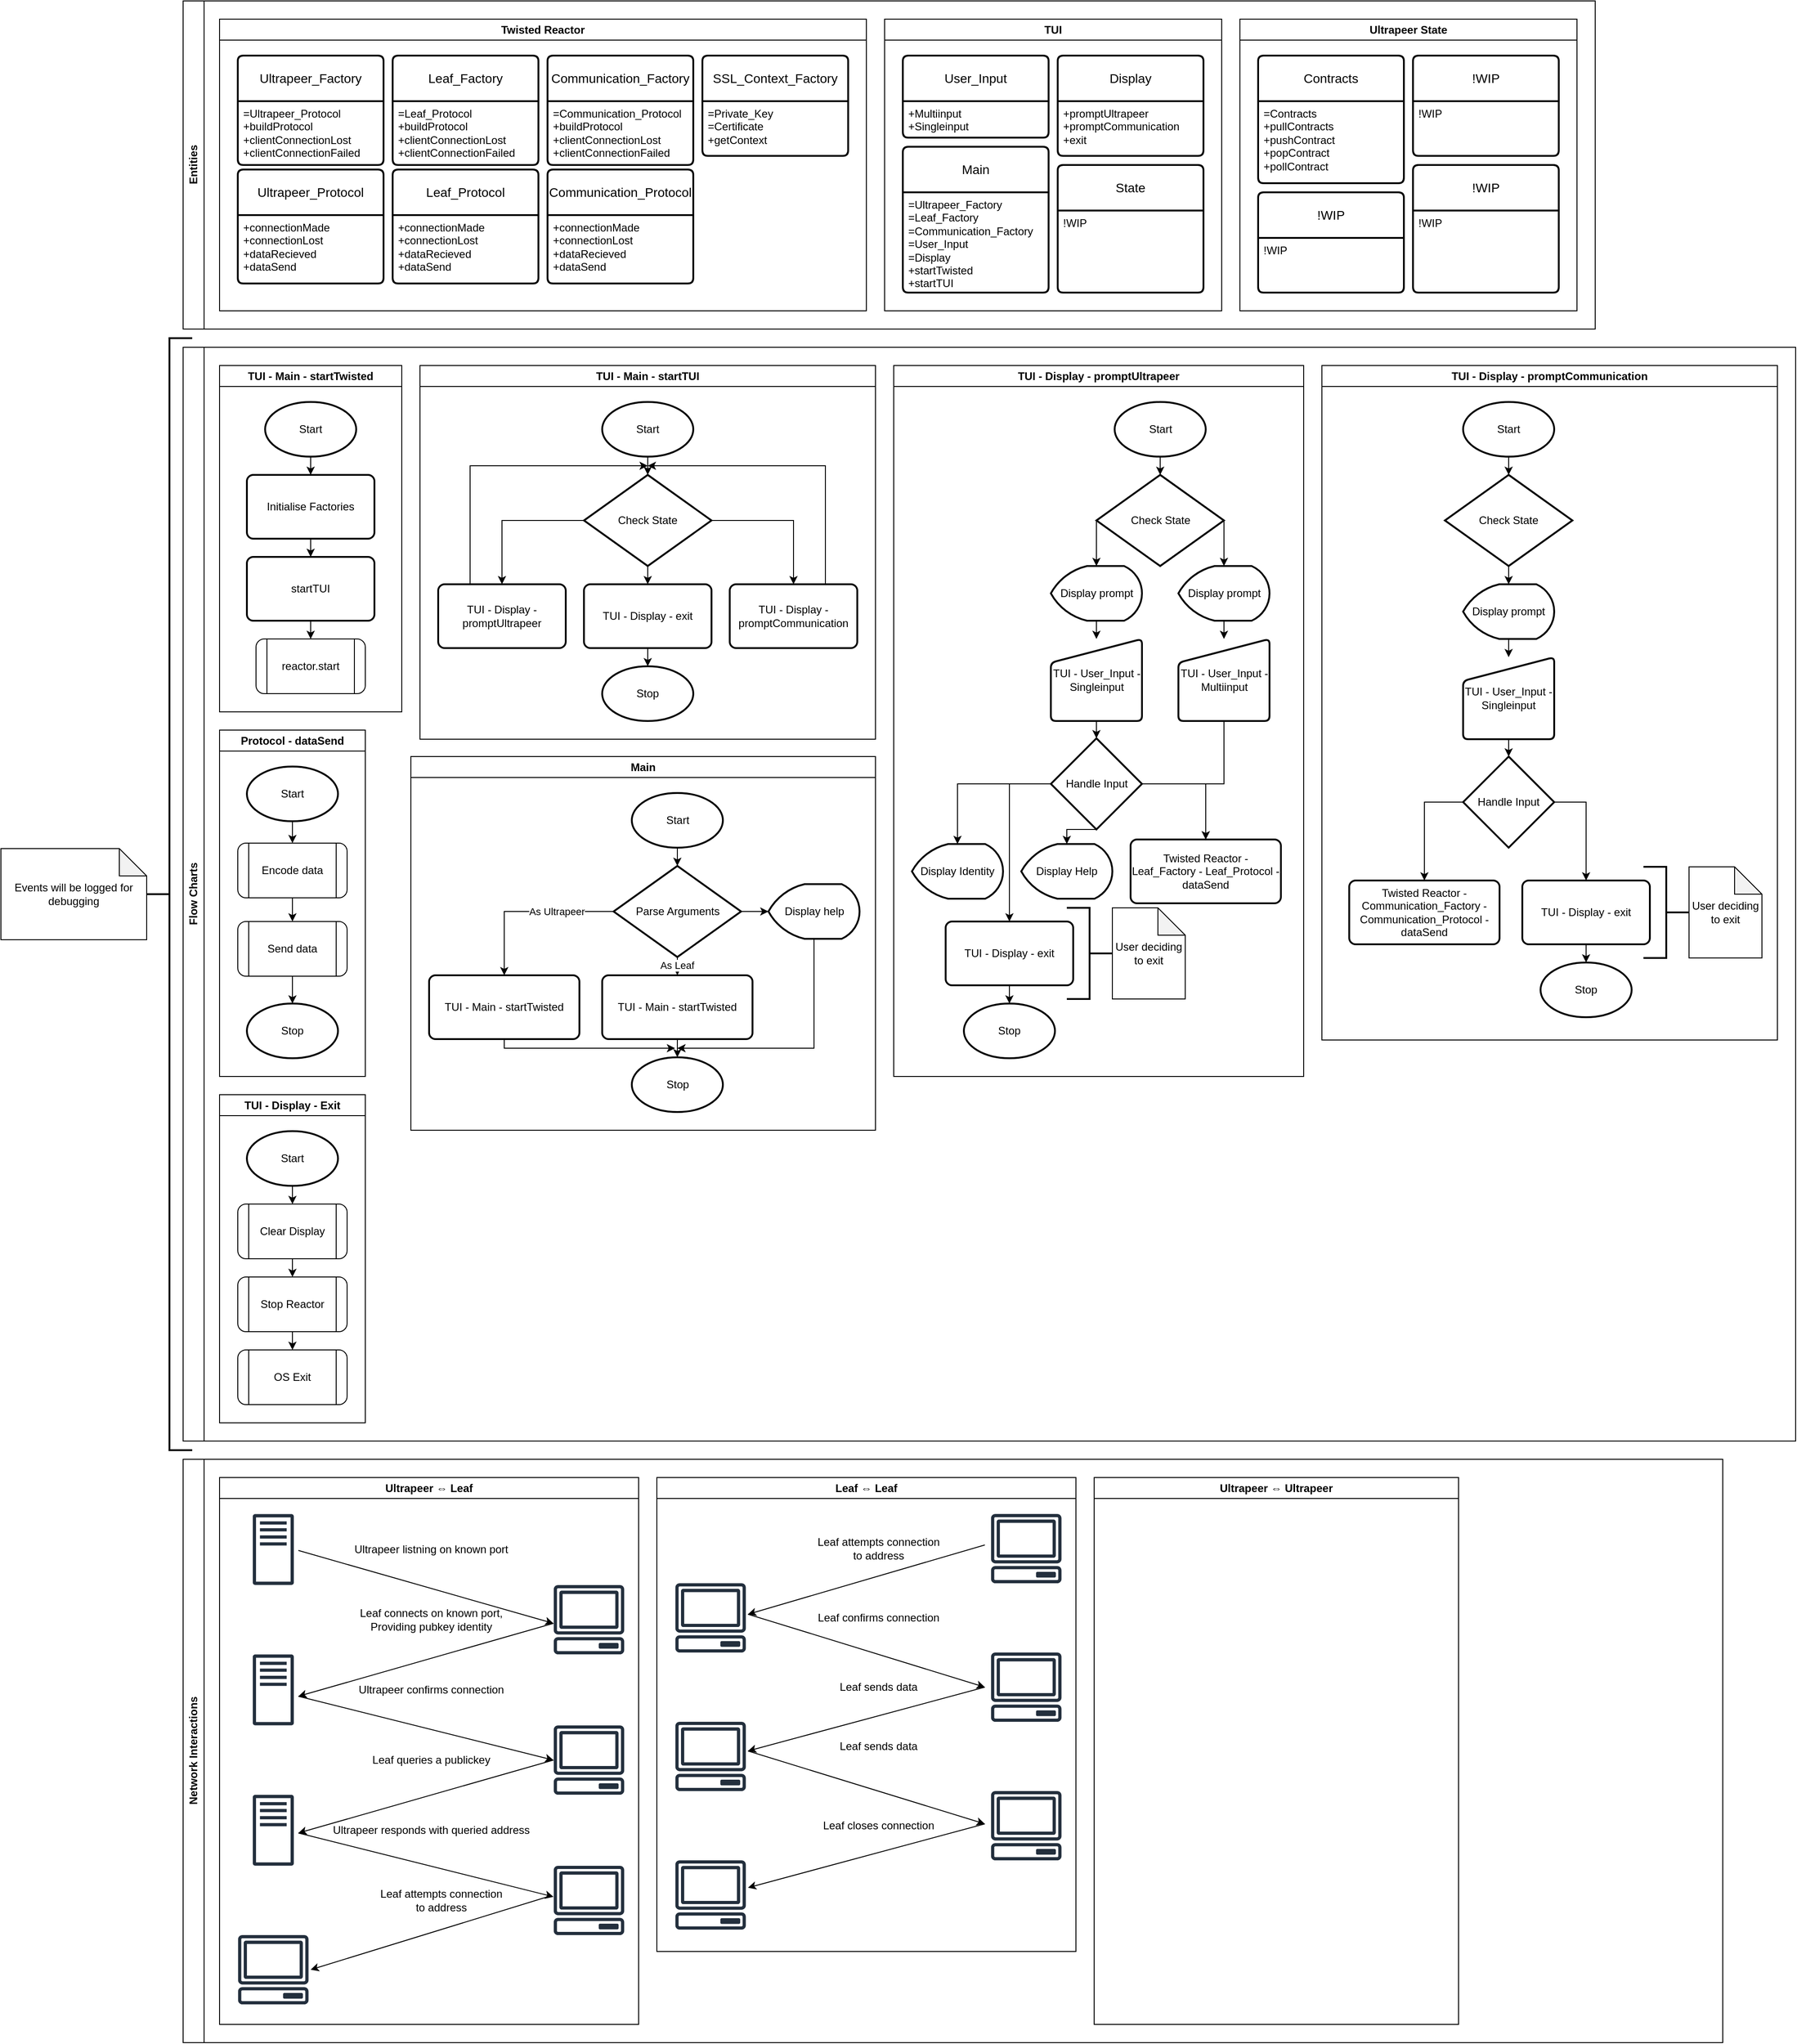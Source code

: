 <mxfile version="26.2.15">
  <diagram name="Page-1" id="vakWl6yCzBxkzi1hviDL">
    <mxGraphModel dx="3047" dy="1132" grid="1" gridSize="10" guides="1" tooltips="1" connect="1" arrows="1" fold="1" page="1" pageScale="1" pageWidth="827" pageHeight="1169" math="0" shadow="0">
      <root>
        <mxCell id="0" />
        <mxCell id="1" parent="0" />
        <mxCell id="PKZGLUBQGHa-Z3QAXMMP-28" value="Flow Charts" style="swimlane;horizontal=0;whiteSpace=wrap;html=1;" parent="1" vertex="1">
          <mxGeometry x="-180" y="720" width="1770" height="1200" as="geometry" />
        </mxCell>
        <mxCell id="PKZGLUBQGHa-Z3QAXMMP-34" value="Main" style="swimlane;whiteSpace=wrap;html=1;" parent="PKZGLUBQGHa-Z3QAXMMP-28" vertex="1">
          <mxGeometry x="250" y="449" width="510" height="410" as="geometry" />
        </mxCell>
        <mxCell id="PKZGLUBQGHa-Z3QAXMMP-31" value="Start" style="strokeWidth=2;html=1;shape=mxgraph.flowchart.start_1;whiteSpace=wrap;" parent="PKZGLUBQGHa-Z3QAXMMP-34" vertex="1">
          <mxGeometry x="242.5" y="40" width="100" height="60" as="geometry" />
        </mxCell>
        <mxCell id="PKZGLUBQGHa-Z3QAXMMP-32" value="TUI - Main - startTwisted" style="rounded=1;whiteSpace=wrap;html=1;absoluteArcSize=1;arcSize=14;strokeWidth=2;" parent="PKZGLUBQGHa-Z3QAXMMP-34" vertex="1">
          <mxGeometry x="210" y="240" width="165" height="70" as="geometry" />
        </mxCell>
        <mxCell id="PKZGLUBQGHa-Z3QAXMMP-35" value="Stop" style="strokeWidth=2;html=1;shape=mxgraph.flowchart.start_1;whiteSpace=wrap;" parent="PKZGLUBQGHa-Z3QAXMMP-34" vertex="1">
          <mxGeometry x="242.5" y="330" width="100" height="60" as="geometry" />
        </mxCell>
        <mxCell id="PKZGLUBQGHa-Z3QAXMMP-36" style="edgeStyle=orthogonalEdgeStyle;rounded=0;orthogonalLoop=1;jettySize=auto;html=1;exitX=0.5;exitY=1;exitDx=0;exitDy=0;entryX=0.5;entryY=0;entryDx=0;entryDy=0;entryPerimeter=0;" parent="PKZGLUBQGHa-Z3QAXMMP-34" source="PKZGLUBQGHa-Z3QAXMMP-32" target="PKZGLUBQGHa-Z3QAXMMP-35" edge="1">
          <mxGeometry relative="1" as="geometry" />
        </mxCell>
        <mxCell id="PKZGLUBQGHa-Z3QAXMMP-45" style="edgeStyle=orthogonalEdgeStyle;rounded=0;orthogonalLoop=1;jettySize=auto;html=1;exitX=0.5;exitY=1;exitDx=0;exitDy=0;exitPerimeter=0;entryX=0.5;entryY=0;entryDx=0;entryDy=0;" parent="PKZGLUBQGHa-Z3QAXMMP-34" source="PKZGLUBQGHa-Z3QAXMMP-43" target="PKZGLUBQGHa-Z3QAXMMP-32" edge="1">
          <mxGeometry relative="1" as="geometry" />
        </mxCell>
        <mxCell id="mzQc28tbg6tPJeX1CYGK-5" value="As Leaf" style="edgeLabel;html=1;align=center;verticalAlign=middle;resizable=0;points=[];" parent="PKZGLUBQGHa-Z3QAXMMP-45" vertex="1" connectable="0">
          <mxGeometry x="-0.136" y="-1" relative="1" as="geometry">
            <mxPoint as="offset" />
          </mxGeometry>
        </mxCell>
        <mxCell id="mzQc28tbg6tPJeX1CYGK-3" style="edgeStyle=orthogonalEdgeStyle;rounded=0;orthogonalLoop=1;jettySize=auto;html=1;exitX=0;exitY=0.5;exitDx=0;exitDy=0;exitPerimeter=0;entryX=0.5;entryY=0;entryDx=0;entryDy=0;" parent="PKZGLUBQGHa-Z3QAXMMP-34" source="PKZGLUBQGHa-Z3QAXMMP-43" target="mzQc28tbg6tPJeX1CYGK-1" edge="1">
          <mxGeometry relative="1" as="geometry" />
        </mxCell>
        <mxCell id="mzQc28tbg6tPJeX1CYGK-4" value="As Ultrapeer" style="edgeLabel;html=1;align=center;verticalAlign=middle;resizable=0;points=[];" parent="mzQc28tbg6tPJeX1CYGK-3" vertex="1" connectable="0">
          <mxGeometry x="-0.236" y="-1" relative="1" as="geometry">
            <mxPoint x="10" y="1" as="offset" />
          </mxGeometry>
        </mxCell>
        <mxCell id="PKZGLUBQGHa-Z3QAXMMP-43" value="Parse Arguments" style="strokeWidth=2;html=1;shape=mxgraph.flowchart.decision;whiteSpace=wrap;" parent="PKZGLUBQGHa-Z3QAXMMP-34" vertex="1">
          <mxGeometry x="222.5" y="120" width="140" height="100" as="geometry" />
        </mxCell>
        <mxCell id="PKZGLUBQGHa-Z3QAXMMP-44" style="edgeStyle=orthogonalEdgeStyle;rounded=0;orthogonalLoop=1;jettySize=auto;html=1;exitX=0.5;exitY=1;exitDx=0;exitDy=0;exitPerimeter=0;entryX=0.5;entryY=0;entryDx=0;entryDy=0;entryPerimeter=0;" parent="PKZGLUBQGHa-Z3QAXMMP-34" source="PKZGLUBQGHa-Z3QAXMMP-31" target="PKZGLUBQGHa-Z3QAXMMP-43" edge="1">
          <mxGeometry relative="1" as="geometry" />
        </mxCell>
        <mxCell id="PKZGLUBQGHa-Z3QAXMMP-74" style="edgeStyle=orthogonalEdgeStyle;rounded=0;orthogonalLoop=1;jettySize=auto;html=1;exitX=0.5;exitY=1;exitDx=0;exitDy=0;exitPerimeter=0;" parent="PKZGLUBQGHa-Z3QAXMMP-34" source="PKZGLUBQGHa-Z3QAXMMP-72" edge="1">
          <mxGeometry relative="1" as="geometry">
            <mxPoint x="292.5" y="320" as="targetPoint" />
            <Array as="points">
              <mxPoint x="442.5" y="320" />
            </Array>
          </mxGeometry>
        </mxCell>
        <mxCell id="PKZGLUBQGHa-Z3QAXMMP-72" value="Display help" style="strokeWidth=2;html=1;shape=mxgraph.flowchart.display;whiteSpace=wrap;" parent="PKZGLUBQGHa-Z3QAXMMP-34" vertex="1">
          <mxGeometry x="392.5" y="140" width="100" height="60" as="geometry" />
        </mxCell>
        <mxCell id="PKZGLUBQGHa-Z3QAXMMP-73" style="edgeStyle=orthogonalEdgeStyle;rounded=0;orthogonalLoop=1;jettySize=auto;html=1;exitX=1;exitY=0.5;exitDx=0;exitDy=0;exitPerimeter=0;entryX=0;entryY=0.5;entryDx=0;entryDy=0;entryPerimeter=0;" parent="PKZGLUBQGHa-Z3QAXMMP-34" source="PKZGLUBQGHa-Z3QAXMMP-43" target="PKZGLUBQGHa-Z3QAXMMP-72" edge="1">
          <mxGeometry relative="1" as="geometry" />
        </mxCell>
        <mxCell id="mzQc28tbg6tPJeX1CYGK-2" style="edgeStyle=orthogonalEdgeStyle;rounded=0;orthogonalLoop=1;jettySize=auto;html=1;exitX=0.5;exitY=1;exitDx=0;exitDy=0;" parent="PKZGLUBQGHa-Z3QAXMMP-34" source="mzQc28tbg6tPJeX1CYGK-1" edge="1">
          <mxGeometry relative="1" as="geometry">
            <mxPoint x="290.0" y="320" as="targetPoint" />
            <Array as="points">
              <mxPoint x="103" y="320" />
            </Array>
          </mxGeometry>
        </mxCell>
        <mxCell id="mzQc28tbg6tPJeX1CYGK-1" value="TUI - Main - startTwisted" style="rounded=1;whiteSpace=wrap;html=1;absoluteArcSize=1;arcSize=14;strokeWidth=2;" parent="PKZGLUBQGHa-Z3QAXMMP-34" vertex="1">
          <mxGeometry x="20" y="240" width="165" height="70" as="geometry" />
        </mxCell>
        <mxCell id="PKZGLUBQGHa-Z3QAXMMP-37" value="TUI - Main - startTwisted" style="swimlane;whiteSpace=wrap;html=1;" parent="PKZGLUBQGHa-Z3QAXMMP-28" vertex="1">
          <mxGeometry x="40" y="20" width="200" height="380" as="geometry" />
        </mxCell>
        <mxCell id="PKZGLUBQGHa-Z3QAXMMP-40" style="edgeStyle=orthogonalEdgeStyle;rounded=0;orthogonalLoop=1;jettySize=auto;html=1;exitX=0.5;exitY=1;exitDx=0;exitDy=0;exitPerimeter=0;entryX=0.5;entryY=0;entryDx=0;entryDy=0;" parent="PKZGLUBQGHa-Z3QAXMMP-37" source="PKZGLUBQGHa-Z3QAXMMP-38" target="PKZGLUBQGHa-Z3QAXMMP-39" edge="1">
          <mxGeometry relative="1" as="geometry" />
        </mxCell>
        <mxCell id="PKZGLUBQGHa-Z3QAXMMP-38" value="Start" style="strokeWidth=2;html=1;shape=mxgraph.flowchart.start_1;whiteSpace=wrap;" parent="PKZGLUBQGHa-Z3QAXMMP-37" vertex="1">
          <mxGeometry x="50" y="40" width="100" height="60" as="geometry" />
        </mxCell>
        <mxCell id="PKZGLUBQGHa-Z3QAXMMP-49" style="edgeStyle=orthogonalEdgeStyle;rounded=0;orthogonalLoop=1;jettySize=auto;html=1;exitX=0.5;exitY=1;exitDx=0;exitDy=0;entryX=0.5;entryY=0;entryDx=0;entryDy=0;" parent="PKZGLUBQGHa-Z3QAXMMP-37" source="PKZGLUBQGHa-Z3QAXMMP-39" target="PKZGLUBQGHa-Z3QAXMMP-48" edge="1">
          <mxGeometry relative="1" as="geometry" />
        </mxCell>
        <mxCell id="PKZGLUBQGHa-Z3QAXMMP-39" value="Initialise Factories" style="rounded=1;whiteSpace=wrap;html=1;absoluteArcSize=1;arcSize=14;strokeWidth=2;" parent="PKZGLUBQGHa-Z3QAXMMP-37" vertex="1">
          <mxGeometry x="30" y="120" width="140" height="70" as="geometry" />
        </mxCell>
        <mxCell id="PKZGLUBQGHa-Z3QAXMMP-53" style="edgeStyle=orthogonalEdgeStyle;rounded=0;orthogonalLoop=1;jettySize=auto;html=1;exitX=0.5;exitY=1;exitDx=0;exitDy=0;entryX=0.5;entryY=0;entryDx=0;entryDy=0;" parent="PKZGLUBQGHa-Z3QAXMMP-37" source="PKZGLUBQGHa-Z3QAXMMP-48" target="PKZGLUBQGHa-Z3QAXMMP-52" edge="1">
          <mxGeometry relative="1" as="geometry" />
        </mxCell>
        <mxCell id="PKZGLUBQGHa-Z3QAXMMP-48" value="startTUI" style="rounded=1;whiteSpace=wrap;html=1;absoluteArcSize=1;arcSize=14;strokeWidth=2;" parent="PKZGLUBQGHa-Z3QAXMMP-37" vertex="1">
          <mxGeometry x="30" y="210" width="140" height="70" as="geometry" />
        </mxCell>
        <mxCell id="PKZGLUBQGHa-Z3QAXMMP-52" value="reactor.start" style="shape=process;whiteSpace=wrap;html=1;backgroundOutline=1;rounded=1;" parent="PKZGLUBQGHa-Z3QAXMMP-37" vertex="1">
          <mxGeometry x="40" y="300" width="120" height="60" as="geometry" />
        </mxCell>
        <mxCell id="PKZGLUBQGHa-Z3QAXMMP-54" value="TUI - Main - startTUI" style="swimlane;whiteSpace=wrap;html=1;" parent="PKZGLUBQGHa-Z3QAXMMP-28" vertex="1">
          <mxGeometry x="260" y="20" width="500" height="410" as="geometry" />
        </mxCell>
        <mxCell id="PKZGLUBQGHa-Z3QAXMMP-55" value="Start" style="strokeWidth=2;html=1;shape=mxgraph.flowchart.start_1;whiteSpace=wrap;" parent="PKZGLUBQGHa-Z3QAXMMP-54" vertex="1">
          <mxGeometry x="200" y="40" width="100" height="60" as="geometry" />
        </mxCell>
        <mxCell id="PKZGLUBQGHa-Z3QAXMMP-65" style="edgeStyle=orthogonalEdgeStyle;rounded=0;orthogonalLoop=1;jettySize=auto;html=1;exitX=0;exitY=0.5;exitDx=0;exitDy=0;exitPerimeter=0;entryX=0.5;entryY=0;entryDx=0;entryDy=0;" parent="PKZGLUBQGHa-Z3QAXMMP-54" source="PKZGLUBQGHa-Z3QAXMMP-60" target="PKZGLUBQGHa-Z3QAXMMP-61" edge="1">
          <mxGeometry relative="1" as="geometry" />
        </mxCell>
        <mxCell id="PKZGLUBQGHa-Z3QAXMMP-66" style="edgeStyle=orthogonalEdgeStyle;rounded=0;orthogonalLoop=1;jettySize=auto;html=1;exitX=0.5;exitY=1;exitDx=0;exitDy=0;exitPerimeter=0;entryX=0.5;entryY=0;entryDx=0;entryDy=0;" parent="PKZGLUBQGHa-Z3QAXMMP-54" source="PKZGLUBQGHa-Z3QAXMMP-60" target="PKZGLUBQGHa-Z3QAXMMP-62" edge="1">
          <mxGeometry relative="1" as="geometry" />
        </mxCell>
        <mxCell id="PKZGLUBQGHa-Z3QAXMMP-67" style="edgeStyle=orthogonalEdgeStyle;rounded=0;orthogonalLoop=1;jettySize=auto;html=1;exitX=1;exitY=0.5;exitDx=0;exitDy=0;exitPerimeter=0;entryX=0.5;entryY=0;entryDx=0;entryDy=0;" parent="PKZGLUBQGHa-Z3QAXMMP-54" source="PKZGLUBQGHa-Z3QAXMMP-60" target="PKZGLUBQGHa-Z3QAXMMP-63" edge="1">
          <mxGeometry relative="1" as="geometry" />
        </mxCell>
        <mxCell id="PKZGLUBQGHa-Z3QAXMMP-60" value="Check State" style="strokeWidth=2;html=1;shape=mxgraph.flowchart.decision;whiteSpace=wrap;" parent="PKZGLUBQGHa-Z3QAXMMP-54" vertex="1">
          <mxGeometry x="180" y="120" width="140" height="100" as="geometry" />
        </mxCell>
        <mxCell id="PKZGLUBQGHa-Z3QAXMMP-68" style="edgeStyle=orthogonalEdgeStyle;rounded=0;orthogonalLoop=1;jettySize=auto;html=1;exitX=0.25;exitY=0;exitDx=0;exitDy=0;" parent="PKZGLUBQGHa-Z3QAXMMP-54" source="PKZGLUBQGHa-Z3QAXMMP-61" edge="1">
          <mxGeometry relative="1" as="geometry">
            <mxPoint x="250" y="110" as="targetPoint" />
            <Array as="points">
              <mxPoint x="55" y="110" />
              <mxPoint x="250" y="110" />
            </Array>
          </mxGeometry>
        </mxCell>
        <mxCell id="PKZGLUBQGHa-Z3QAXMMP-61" value="TUI - Display - promptUltrapeer" style="rounded=1;whiteSpace=wrap;html=1;absoluteArcSize=1;arcSize=14;strokeWidth=2;" parent="PKZGLUBQGHa-Z3QAXMMP-54" vertex="1">
          <mxGeometry x="20" y="240" width="140" height="70" as="geometry" />
        </mxCell>
        <mxCell id="PKZGLUBQGHa-Z3QAXMMP-62" value="TUI - Display - exit" style="rounded=1;whiteSpace=wrap;html=1;absoluteArcSize=1;arcSize=14;strokeWidth=2;" parent="PKZGLUBQGHa-Z3QAXMMP-54" vertex="1">
          <mxGeometry x="180" y="240" width="140" height="70" as="geometry" />
        </mxCell>
        <mxCell id="PKZGLUBQGHa-Z3QAXMMP-69" style="edgeStyle=orthogonalEdgeStyle;rounded=0;orthogonalLoop=1;jettySize=auto;html=1;exitX=0.75;exitY=0;exitDx=0;exitDy=0;" parent="PKZGLUBQGHa-Z3QAXMMP-54" source="PKZGLUBQGHa-Z3QAXMMP-63" edge="1">
          <mxGeometry relative="1" as="geometry">
            <mxPoint x="250" y="110" as="targetPoint" />
            <Array as="points">
              <mxPoint x="445" y="110" />
            </Array>
          </mxGeometry>
        </mxCell>
        <mxCell id="PKZGLUBQGHa-Z3QAXMMP-63" value="TUI - Display - promptCommunication" style="rounded=1;whiteSpace=wrap;html=1;absoluteArcSize=1;arcSize=14;strokeWidth=2;" parent="PKZGLUBQGHa-Z3QAXMMP-54" vertex="1">
          <mxGeometry x="340" y="240" width="140" height="70" as="geometry" />
        </mxCell>
        <mxCell id="PKZGLUBQGHa-Z3QAXMMP-64" style="edgeStyle=orthogonalEdgeStyle;rounded=0;orthogonalLoop=1;jettySize=auto;html=1;exitX=0.5;exitY=1;exitDx=0;exitDy=0;exitPerimeter=0;entryX=0.5;entryY=0;entryDx=0;entryDy=0;entryPerimeter=0;" parent="PKZGLUBQGHa-Z3QAXMMP-54" source="PKZGLUBQGHa-Z3QAXMMP-55" target="PKZGLUBQGHa-Z3QAXMMP-60" edge="1">
          <mxGeometry relative="1" as="geometry" />
        </mxCell>
        <mxCell id="PKZGLUBQGHa-Z3QAXMMP-70" value="Stop" style="strokeWidth=2;html=1;shape=mxgraph.flowchart.start_1;whiteSpace=wrap;" parent="PKZGLUBQGHa-Z3QAXMMP-54" vertex="1">
          <mxGeometry x="200" y="330" width="100" height="60" as="geometry" />
        </mxCell>
        <mxCell id="PKZGLUBQGHa-Z3QAXMMP-71" style="edgeStyle=orthogonalEdgeStyle;rounded=0;orthogonalLoop=1;jettySize=auto;html=1;exitX=0.5;exitY=1;exitDx=0;exitDy=0;entryX=0.5;entryY=0;entryDx=0;entryDy=0;entryPerimeter=0;" parent="PKZGLUBQGHa-Z3QAXMMP-54" source="PKZGLUBQGHa-Z3QAXMMP-62" target="PKZGLUBQGHa-Z3QAXMMP-70" edge="1">
          <mxGeometry relative="1" as="geometry" />
        </mxCell>
        <mxCell id="PKZGLUBQGHa-Z3QAXMMP-76" value="TUI - Display - promptUltrapeer" style="swimlane;whiteSpace=wrap;html=1;" parent="PKZGLUBQGHa-Z3QAXMMP-28" vertex="1">
          <mxGeometry x="780" y="20" width="450" height="780" as="geometry" />
        </mxCell>
        <mxCell id="dFBscIwaL6U-NXw-_9Mz-1" value="Start" style="strokeWidth=2;html=1;shape=mxgraph.flowchart.start_1;whiteSpace=wrap;" parent="PKZGLUBQGHa-Z3QAXMMP-76" vertex="1">
          <mxGeometry x="242.5" y="40" width="100" height="60" as="geometry" />
        </mxCell>
        <mxCell id="dFBscIwaL6U-NXw-_9Mz-5" value="Check State" style="strokeWidth=2;html=1;shape=mxgraph.flowchart.decision;whiteSpace=wrap;" parent="PKZGLUBQGHa-Z3QAXMMP-76" vertex="1">
          <mxGeometry x="222.5" y="120" width="140" height="100" as="geometry" />
        </mxCell>
        <mxCell id="dFBscIwaL6U-NXw-_9Mz-35" style="edgeStyle=orthogonalEdgeStyle;rounded=0;orthogonalLoop=1;jettySize=auto;html=1;exitX=0.5;exitY=1;exitDx=0;exitDy=0;exitPerimeter=0;entryX=0.5;entryY=0;entryDx=0;entryDy=0;" parent="PKZGLUBQGHa-Z3QAXMMP-76" source="dFBscIwaL6U-NXw-_9Mz-7" target="dFBscIwaL6U-NXw-_9Mz-18" edge="1">
          <mxGeometry relative="1" as="geometry" />
        </mxCell>
        <mxCell id="dFBscIwaL6U-NXw-_9Mz-7" value="Display prompt" style="strokeWidth=2;html=1;shape=mxgraph.flowchart.display;whiteSpace=wrap;" parent="PKZGLUBQGHa-Z3QAXMMP-76" vertex="1">
          <mxGeometry x="172.5" y="220" width="100" height="60" as="geometry" />
        </mxCell>
        <mxCell id="dFBscIwaL6U-NXw-_9Mz-9" value="Twisted Reactor - Leaf_Factory - Leaf_Protocol - dataSend" style="rounded=1;whiteSpace=wrap;html=1;absoluteArcSize=1;arcSize=14;strokeWidth=2;" parent="PKZGLUBQGHa-Z3QAXMMP-76" vertex="1">
          <mxGeometry x="260" y="520" width="165" height="70" as="geometry" />
        </mxCell>
        <mxCell id="dFBscIwaL6U-NXw-_9Mz-11" style="edgeStyle=orthogonalEdgeStyle;rounded=0;orthogonalLoop=1;jettySize=auto;html=1;exitX=0.5;exitY=1;exitDx=0;exitDy=0;exitPerimeter=0;entryX=0.5;entryY=0;entryDx=0;entryDy=0;entryPerimeter=0;" parent="PKZGLUBQGHa-Z3QAXMMP-76" source="dFBscIwaL6U-NXw-_9Mz-1" target="dFBscIwaL6U-NXw-_9Mz-5" edge="1">
          <mxGeometry relative="1" as="geometry" />
        </mxCell>
        <mxCell id="dFBscIwaL6U-NXw-_9Mz-18" value="TUI - User_Input - Singleinput" style="html=1;strokeWidth=2;shape=manualInput;whiteSpace=wrap;rounded=1;size=26;arcSize=11;" parent="PKZGLUBQGHa-Z3QAXMMP-76" vertex="1">
          <mxGeometry x="172.5" y="300" width="100" height="90" as="geometry" />
        </mxCell>
        <mxCell id="dFBscIwaL6U-NXw-_9Mz-39" style="edgeStyle=orthogonalEdgeStyle;rounded=0;orthogonalLoop=1;jettySize=auto;html=1;exitX=0.5;exitY=1;exitDx=0;exitDy=0;entryX=0.5;entryY=0;entryDx=0;entryDy=0;" parent="PKZGLUBQGHa-Z3QAXMMP-76" source="dFBscIwaL6U-NXw-_9Mz-19" target="dFBscIwaL6U-NXw-_9Mz-9" edge="1">
          <mxGeometry relative="1" as="geometry">
            <Array as="points">
              <mxPoint x="363" y="459" />
              <mxPoint x="343" y="459" />
            </Array>
          </mxGeometry>
        </mxCell>
        <mxCell id="dFBscIwaL6U-NXw-_9Mz-19" value="TUI - User_Input - Multiinput" style="html=1;strokeWidth=2;shape=manualInput;whiteSpace=wrap;rounded=1;size=26;arcSize=11;" parent="PKZGLUBQGHa-Z3QAXMMP-76" vertex="1">
          <mxGeometry x="312.5" y="300" width="100" height="90" as="geometry" />
        </mxCell>
        <mxCell id="dFBscIwaL6U-NXw-_9Mz-23" value="Display Identity" style="strokeWidth=2;html=1;shape=mxgraph.flowchart.display;whiteSpace=wrap;" parent="PKZGLUBQGHa-Z3QAXMMP-76" vertex="1">
          <mxGeometry x="20" y="525" width="100" height="60" as="geometry" />
        </mxCell>
        <mxCell id="dFBscIwaL6U-NXw-_9Mz-24" value="Display Help" style="strokeWidth=2;html=1;shape=mxgraph.flowchart.display;whiteSpace=wrap;" parent="PKZGLUBQGHa-Z3QAXMMP-76" vertex="1">
          <mxGeometry x="140" y="525" width="100" height="60" as="geometry" />
        </mxCell>
        <mxCell id="dFBscIwaL6U-NXw-_9Mz-28" style="edgeStyle=orthogonalEdgeStyle;rounded=0;orthogonalLoop=1;jettySize=auto;html=1;exitX=1;exitY=0.5;exitDx=0;exitDy=0;exitPerimeter=0;entryX=0.5;entryY=0;entryDx=0;entryDy=0;" parent="PKZGLUBQGHa-Z3QAXMMP-76" source="dFBscIwaL6U-NXw-_9Mz-25" target="dFBscIwaL6U-NXw-_9Mz-9" edge="1">
          <mxGeometry relative="1" as="geometry" />
        </mxCell>
        <mxCell id="dFBscIwaL6U-NXw-_9Mz-44" style="edgeStyle=orthogonalEdgeStyle;rounded=0;orthogonalLoop=1;jettySize=auto;html=1;exitX=0;exitY=0.5;exitDx=0;exitDy=0;exitPerimeter=0;entryX=0.5;entryY=0;entryDx=0;entryDy=0;" parent="PKZGLUBQGHa-Z3QAXMMP-76" source="dFBscIwaL6U-NXw-_9Mz-25" target="dFBscIwaL6U-NXw-_9Mz-42" edge="1">
          <mxGeometry relative="1" as="geometry" />
        </mxCell>
        <mxCell id="dFBscIwaL6U-NXw-_9Mz-25" value="Handle Input" style="strokeWidth=2;html=1;shape=mxgraph.flowchart.decision;whiteSpace=wrap;" parent="PKZGLUBQGHa-Z3QAXMMP-76" vertex="1">
          <mxGeometry x="172.5" y="409" width="100" height="100" as="geometry" />
        </mxCell>
        <mxCell id="dFBscIwaL6U-NXw-_9Mz-26" style="edgeStyle=orthogonalEdgeStyle;rounded=0;orthogonalLoop=1;jettySize=auto;html=1;exitX=0;exitY=0.5;exitDx=0;exitDy=0;exitPerimeter=0;entryX=0.5;entryY=0;entryDx=0;entryDy=0;entryPerimeter=0;" parent="PKZGLUBQGHa-Z3QAXMMP-76" source="dFBscIwaL6U-NXw-_9Mz-25" target="dFBscIwaL6U-NXw-_9Mz-23" edge="1">
          <mxGeometry relative="1" as="geometry" />
        </mxCell>
        <mxCell id="dFBscIwaL6U-NXw-_9Mz-29" style="edgeStyle=orthogonalEdgeStyle;rounded=0;orthogonalLoop=1;jettySize=auto;html=1;exitX=0.5;exitY=1;exitDx=0;exitDy=0;entryX=0.5;entryY=0;entryDx=0;entryDy=0;entryPerimeter=0;" parent="PKZGLUBQGHa-Z3QAXMMP-76" source="dFBscIwaL6U-NXw-_9Mz-18" target="dFBscIwaL6U-NXw-_9Mz-25" edge="1">
          <mxGeometry relative="1" as="geometry" />
        </mxCell>
        <mxCell id="dFBscIwaL6U-NXw-_9Mz-36" style="edgeStyle=orthogonalEdgeStyle;rounded=0;orthogonalLoop=1;jettySize=auto;html=1;exitX=0.5;exitY=1;exitDx=0;exitDy=0;exitPerimeter=0;entryX=0.5;entryY=0;entryDx=0;entryDy=0;" parent="PKZGLUBQGHa-Z3QAXMMP-76" source="dFBscIwaL6U-NXw-_9Mz-31" target="dFBscIwaL6U-NXw-_9Mz-19" edge="1">
          <mxGeometry relative="1" as="geometry" />
        </mxCell>
        <mxCell id="dFBscIwaL6U-NXw-_9Mz-31" value="Display prompt" style="strokeWidth=2;html=1;shape=mxgraph.flowchart.display;whiteSpace=wrap;" parent="PKZGLUBQGHa-Z3QAXMMP-76" vertex="1">
          <mxGeometry x="312.5" y="220" width="100" height="60" as="geometry" />
        </mxCell>
        <mxCell id="dFBscIwaL6U-NXw-_9Mz-38" style="edgeStyle=orthogonalEdgeStyle;rounded=0;orthogonalLoop=1;jettySize=auto;html=1;exitX=0.5;exitY=1;exitDx=0;exitDy=0;exitPerimeter=0;entryX=0.5;entryY=0;entryDx=0;entryDy=0;entryPerimeter=0;" parent="PKZGLUBQGHa-Z3QAXMMP-76" source="dFBscIwaL6U-NXw-_9Mz-25" target="dFBscIwaL6U-NXw-_9Mz-24" edge="1">
          <mxGeometry relative="1" as="geometry" />
        </mxCell>
        <mxCell id="dFBscIwaL6U-NXw-_9Mz-40" style="edgeStyle=orthogonalEdgeStyle;rounded=0;orthogonalLoop=1;jettySize=auto;html=1;exitX=0;exitY=0.5;exitDx=0;exitDy=0;exitPerimeter=0;entryX=0.5;entryY=0;entryDx=0;entryDy=0;entryPerimeter=0;" parent="PKZGLUBQGHa-Z3QAXMMP-76" source="dFBscIwaL6U-NXw-_9Mz-5" target="dFBscIwaL6U-NXw-_9Mz-7" edge="1">
          <mxGeometry relative="1" as="geometry">
            <Array as="points">
              <mxPoint x="223" y="190" />
              <mxPoint x="223" y="190" />
            </Array>
          </mxGeometry>
        </mxCell>
        <mxCell id="dFBscIwaL6U-NXw-_9Mz-41" style="edgeStyle=orthogonalEdgeStyle;rounded=0;orthogonalLoop=1;jettySize=auto;html=1;exitX=1;exitY=0.5;exitDx=0;exitDy=0;exitPerimeter=0;entryX=0.5;entryY=0;entryDx=0;entryDy=0;entryPerimeter=0;" parent="PKZGLUBQGHa-Z3QAXMMP-76" source="dFBscIwaL6U-NXw-_9Mz-5" target="dFBscIwaL6U-NXw-_9Mz-31" edge="1">
          <mxGeometry relative="1" as="geometry">
            <Array as="points">
              <mxPoint x="363" y="190" />
              <mxPoint x="363" y="190" />
            </Array>
          </mxGeometry>
        </mxCell>
        <mxCell id="dFBscIwaL6U-NXw-_9Mz-42" value="TUI - Display - exit" style="rounded=1;whiteSpace=wrap;html=1;absoluteArcSize=1;arcSize=14;strokeWidth=2;" parent="PKZGLUBQGHa-Z3QAXMMP-76" vertex="1">
          <mxGeometry x="57" y="610" width="140" height="70" as="geometry" />
        </mxCell>
        <mxCell id="dFBscIwaL6U-NXw-_9Mz-43" value="Stop" style="strokeWidth=2;html=1;shape=mxgraph.flowchart.start_1;whiteSpace=wrap;" parent="PKZGLUBQGHa-Z3QAXMMP-76" vertex="1">
          <mxGeometry x="77" y="700" width="100" height="60" as="geometry" />
        </mxCell>
        <mxCell id="dFBscIwaL6U-NXw-_9Mz-45" style="edgeStyle=orthogonalEdgeStyle;rounded=0;orthogonalLoop=1;jettySize=auto;html=1;exitX=0.5;exitY=1;exitDx=0;exitDy=0;entryX=0.5;entryY=0;entryDx=0;entryDy=0;entryPerimeter=0;" parent="PKZGLUBQGHa-Z3QAXMMP-76" source="dFBscIwaL6U-NXw-_9Mz-42" target="dFBscIwaL6U-NXw-_9Mz-43" edge="1">
          <mxGeometry relative="1" as="geometry" />
        </mxCell>
        <mxCell id="dFBscIwaL6U-NXw-_9Mz-46" value="" style="strokeWidth=2;html=1;shape=mxgraph.flowchart.annotation_2;align=left;labelPosition=right;pointerEvents=1;rotation=-180;" parent="PKZGLUBQGHa-Z3QAXMMP-76" vertex="1">
          <mxGeometry x="190" y="595" width="50" height="100" as="geometry" />
        </mxCell>
        <mxCell id="dFBscIwaL6U-NXw-_9Mz-47" value="User deciding to exit" style="shape=note;whiteSpace=wrap;html=1;backgroundOutline=1;darkOpacity=0.05;" parent="PKZGLUBQGHa-Z3QAXMMP-76" vertex="1">
          <mxGeometry x="240" y="595" width="80" height="100" as="geometry" />
        </mxCell>
        <mxCell id="PKZGLUBQGHa-Z3QAXMMP-78" value="TUI - Display - promptCommunication" style="swimlane;whiteSpace=wrap;html=1;" parent="PKZGLUBQGHa-Z3QAXMMP-28" vertex="1">
          <mxGeometry x="1250" y="20" width="500" height="740" as="geometry" />
        </mxCell>
        <mxCell id="dFBscIwaL6U-NXw-_9Mz-2" value="Start" style="strokeWidth=2;html=1;shape=mxgraph.flowchart.start_1;whiteSpace=wrap;" parent="PKZGLUBQGHa-Z3QAXMMP-78" vertex="1">
          <mxGeometry x="155" y="40" width="100" height="60" as="geometry" />
        </mxCell>
        <mxCell id="dFBscIwaL6U-NXw-_9Mz-6" value="Check State" style="strokeWidth=2;html=1;shape=mxgraph.flowchart.decision;whiteSpace=wrap;" parent="PKZGLUBQGHa-Z3QAXMMP-78" vertex="1">
          <mxGeometry x="135" y="120" width="140" height="100" as="geometry" />
        </mxCell>
        <mxCell id="dFBscIwaL6U-NXw-_9Mz-60" style="edgeStyle=orthogonalEdgeStyle;rounded=0;orthogonalLoop=1;jettySize=auto;html=1;exitX=0.5;exitY=1;exitDx=0;exitDy=0;exitPerimeter=0;entryX=0.5;entryY=0;entryDx=0;entryDy=0;" parent="PKZGLUBQGHa-Z3QAXMMP-78" source="dFBscIwaL6U-NXw-_9Mz-8" target="dFBscIwaL6U-NXw-_9Mz-48" edge="1">
          <mxGeometry relative="1" as="geometry" />
        </mxCell>
        <mxCell id="dFBscIwaL6U-NXw-_9Mz-8" value="Display prompt" style="strokeWidth=2;html=1;shape=mxgraph.flowchart.display;whiteSpace=wrap;" parent="PKZGLUBQGHa-Z3QAXMMP-78" vertex="1">
          <mxGeometry x="155" y="240" width="100" height="60" as="geometry" />
        </mxCell>
        <mxCell id="dFBscIwaL6U-NXw-_9Mz-10" value="Twisted Reactor - Communication_Factory - Communication_Protocol - dataSend" style="rounded=1;whiteSpace=wrap;html=1;absoluteArcSize=1;arcSize=14;strokeWidth=2;" parent="PKZGLUBQGHa-Z3QAXMMP-78" vertex="1">
          <mxGeometry x="30" y="565" width="165" height="70" as="geometry" />
        </mxCell>
        <mxCell id="dFBscIwaL6U-NXw-_9Mz-14" style="edgeStyle=orthogonalEdgeStyle;rounded=0;orthogonalLoop=1;jettySize=auto;html=1;exitX=0.5;exitY=1;exitDx=0;exitDy=0;exitPerimeter=0;entryX=0.5;entryY=0;entryDx=0;entryDy=0;entryPerimeter=0;" parent="PKZGLUBQGHa-Z3QAXMMP-78" source="dFBscIwaL6U-NXw-_9Mz-2" target="dFBscIwaL6U-NXw-_9Mz-6" edge="1">
          <mxGeometry relative="1" as="geometry" />
        </mxCell>
        <mxCell id="dFBscIwaL6U-NXw-_9Mz-15" style="edgeStyle=orthogonalEdgeStyle;rounded=0;orthogonalLoop=1;jettySize=auto;html=1;exitX=0.5;exitY=1;exitDx=0;exitDy=0;exitPerimeter=0;entryX=0.5;entryY=0;entryDx=0;entryDy=0;entryPerimeter=0;" parent="PKZGLUBQGHa-Z3QAXMMP-78" source="dFBscIwaL6U-NXw-_9Mz-6" target="dFBscIwaL6U-NXw-_9Mz-8" edge="1">
          <mxGeometry relative="1" as="geometry" />
        </mxCell>
        <mxCell id="dFBscIwaL6U-NXw-_9Mz-48" value="TUI - User_Input - Singleinput" style="html=1;strokeWidth=2;shape=manualInput;whiteSpace=wrap;rounded=1;size=26;arcSize=11;" parent="PKZGLUBQGHa-Z3QAXMMP-78" vertex="1">
          <mxGeometry x="155" y="320" width="100" height="90" as="geometry" />
        </mxCell>
        <mxCell id="dFBscIwaL6U-NXw-_9Mz-56" style="edgeStyle=orthogonalEdgeStyle;rounded=0;orthogonalLoop=1;jettySize=auto;html=1;exitX=0;exitY=0.5;exitDx=0;exitDy=0;exitPerimeter=0;entryX=0.5;entryY=0;entryDx=0;entryDy=0;" parent="PKZGLUBQGHa-Z3QAXMMP-78" source="dFBscIwaL6U-NXw-_9Mz-49" target="dFBscIwaL6U-NXw-_9Mz-10" edge="1">
          <mxGeometry relative="1" as="geometry" />
        </mxCell>
        <mxCell id="dFBscIwaL6U-NXw-_9Mz-57" style="edgeStyle=orthogonalEdgeStyle;rounded=0;orthogonalLoop=1;jettySize=auto;html=1;exitX=1;exitY=0.5;exitDx=0;exitDy=0;exitPerimeter=0;entryX=0.5;entryY=0;entryDx=0;entryDy=0;" parent="PKZGLUBQGHa-Z3QAXMMP-78" source="dFBscIwaL6U-NXw-_9Mz-49" target="dFBscIwaL6U-NXw-_9Mz-52" edge="1">
          <mxGeometry relative="1" as="geometry" />
        </mxCell>
        <mxCell id="dFBscIwaL6U-NXw-_9Mz-49" value="Handle Input" style="strokeWidth=2;html=1;shape=mxgraph.flowchart.decision;whiteSpace=wrap;" parent="PKZGLUBQGHa-Z3QAXMMP-78" vertex="1">
          <mxGeometry x="155" y="429" width="100" height="100" as="geometry" />
        </mxCell>
        <mxCell id="dFBscIwaL6U-NXw-_9Mz-52" value="TUI - Display - exit" style="rounded=1;whiteSpace=wrap;html=1;absoluteArcSize=1;arcSize=14;strokeWidth=2;" parent="PKZGLUBQGHa-Z3QAXMMP-78" vertex="1">
          <mxGeometry x="220" y="565" width="140" height="70" as="geometry" />
        </mxCell>
        <mxCell id="dFBscIwaL6U-NXw-_9Mz-53" value="Stop" style="strokeWidth=2;html=1;shape=mxgraph.flowchart.start_1;whiteSpace=wrap;" parent="PKZGLUBQGHa-Z3QAXMMP-78" vertex="1">
          <mxGeometry x="240" y="655" width="100" height="60" as="geometry" />
        </mxCell>
        <mxCell id="dFBscIwaL6U-NXw-_9Mz-54" value="" style="strokeWidth=2;html=1;shape=mxgraph.flowchart.annotation_2;align=left;labelPosition=right;pointerEvents=1;rotation=-180;" parent="PKZGLUBQGHa-Z3QAXMMP-78" vertex="1">
          <mxGeometry x="353" y="550" width="50" height="100" as="geometry" />
        </mxCell>
        <mxCell id="dFBscIwaL6U-NXw-_9Mz-55" value="User deciding to exit" style="shape=note;whiteSpace=wrap;html=1;backgroundOutline=1;darkOpacity=0.05;" parent="PKZGLUBQGHa-Z3QAXMMP-78" vertex="1">
          <mxGeometry x="403" y="550" width="80" height="100" as="geometry" />
        </mxCell>
        <mxCell id="dFBscIwaL6U-NXw-_9Mz-58" style="edgeStyle=orthogonalEdgeStyle;rounded=0;orthogonalLoop=1;jettySize=auto;html=1;exitX=0.5;exitY=1;exitDx=0;exitDy=0;entryX=0.5;entryY=0;entryDx=0;entryDy=0;entryPerimeter=0;" parent="PKZGLUBQGHa-Z3QAXMMP-78" source="dFBscIwaL6U-NXw-_9Mz-52" target="dFBscIwaL6U-NXw-_9Mz-53" edge="1">
          <mxGeometry relative="1" as="geometry" />
        </mxCell>
        <mxCell id="dFBscIwaL6U-NXw-_9Mz-59" style="edgeStyle=orthogonalEdgeStyle;rounded=0;orthogonalLoop=1;jettySize=auto;html=1;exitX=0.5;exitY=1;exitDx=0;exitDy=0;entryX=0.5;entryY=0;entryDx=0;entryDy=0;entryPerimeter=0;" parent="PKZGLUBQGHa-Z3QAXMMP-78" source="dFBscIwaL6U-NXw-_9Mz-48" target="dFBscIwaL6U-NXw-_9Mz-49" edge="1">
          <mxGeometry relative="1" as="geometry" />
        </mxCell>
        <mxCell id="dFBscIwaL6U-NXw-_9Mz-61" value="TUI - Display - Exit" style="swimlane;whiteSpace=wrap;html=1;" parent="PKZGLUBQGHa-Z3QAXMMP-28" vertex="1">
          <mxGeometry x="40" y="820" width="160" height="360" as="geometry" />
        </mxCell>
        <mxCell id="dFBscIwaL6U-NXw-_9Mz-67" style="edgeStyle=orthogonalEdgeStyle;rounded=0;orthogonalLoop=1;jettySize=auto;html=1;exitX=0.5;exitY=1;exitDx=0;exitDy=0;exitPerimeter=0;entryX=0.5;entryY=0;entryDx=0;entryDy=0;" parent="dFBscIwaL6U-NXw-_9Mz-61" source="dFBscIwaL6U-NXw-_9Mz-62" target="dFBscIwaL6U-NXw-_9Mz-64" edge="1">
          <mxGeometry relative="1" as="geometry" />
        </mxCell>
        <mxCell id="dFBscIwaL6U-NXw-_9Mz-62" value="Start" style="strokeWidth=2;html=1;shape=mxgraph.flowchart.start_1;whiteSpace=wrap;" parent="dFBscIwaL6U-NXw-_9Mz-61" vertex="1">
          <mxGeometry x="30" y="40" width="100" height="60" as="geometry" />
        </mxCell>
        <mxCell id="dFBscIwaL6U-NXw-_9Mz-68" style="edgeStyle=orthogonalEdgeStyle;rounded=0;orthogonalLoop=1;jettySize=auto;html=1;exitX=0.5;exitY=1;exitDx=0;exitDy=0;entryX=0.5;entryY=0;entryDx=0;entryDy=0;" parent="dFBscIwaL6U-NXw-_9Mz-61" source="dFBscIwaL6U-NXw-_9Mz-64" target="dFBscIwaL6U-NXw-_9Mz-65" edge="1">
          <mxGeometry relative="1" as="geometry" />
        </mxCell>
        <mxCell id="dFBscIwaL6U-NXw-_9Mz-64" value="Clear Display" style="shape=process;whiteSpace=wrap;html=1;backgroundOutline=1;rounded=1;" parent="dFBscIwaL6U-NXw-_9Mz-61" vertex="1">
          <mxGeometry x="20" y="120" width="120" height="60" as="geometry" />
        </mxCell>
        <mxCell id="dFBscIwaL6U-NXw-_9Mz-69" style="edgeStyle=orthogonalEdgeStyle;rounded=0;orthogonalLoop=1;jettySize=auto;html=1;exitX=0.5;exitY=1;exitDx=0;exitDy=0;entryX=0.5;entryY=0;entryDx=0;entryDy=0;" parent="dFBscIwaL6U-NXw-_9Mz-61" source="dFBscIwaL6U-NXw-_9Mz-65" target="dFBscIwaL6U-NXw-_9Mz-66" edge="1">
          <mxGeometry relative="1" as="geometry" />
        </mxCell>
        <mxCell id="dFBscIwaL6U-NXw-_9Mz-65" value="Stop Reactor" style="shape=process;whiteSpace=wrap;html=1;backgroundOutline=1;rounded=1;" parent="dFBscIwaL6U-NXw-_9Mz-61" vertex="1">
          <mxGeometry x="20" y="200" width="120" height="60" as="geometry" />
        </mxCell>
        <mxCell id="dFBscIwaL6U-NXw-_9Mz-66" value="OS Exit" style="shape=process;whiteSpace=wrap;html=1;backgroundOutline=1;rounded=1;" parent="dFBscIwaL6U-NXw-_9Mz-61" vertex="1">
          <mxGeometry x="20" y="280" width="120" height="60" as="geometry" />
        </mxCell>
        <mxCell id="dFBscIwaL6U-NXw-_9Mz-70" value="Protocol - dataSend" style="swimlane;whiteSpace=wrap;html=1;" parent="PKZGLUBQGHa-Z3QAXMMP-28" vertex="1">
          <mxGeometry x="40" y="420" width="160" height="380" as="geometry" />
        </mxCell>
        <mxCell id="dFBscIwaL6U-NXw-_9Mz-74" style="edgeStyle=orthogonalEdgeStyle;rounded=0;orthogonalLoop=1;jettySize=auto;html=1;exitX=0.5;exitY=1;exitDx=0;exitDy=0;exitPerimeter=0;entryX=0.5;entryY=0;entryDx=0;entryDy=0;" parent="dFBscIwaL6U-NXw-_9Mz-70" source="dFBscIwaL6U-NXw-_9Mz-71" target="dFBscIwaL6U-NXw-_9Mz-72" edge="1">
          <mxGeometry relative="1" as="geometry" />
        </mxCell>
        <mxCell id="dFBscIwaL6U-NXw-_9Mz-71" value="Start" style="strokeWidth=2;html=1;shape=mxgraph.flowchart.start_1;whiteSpace=wrap;" parent="dFBscIwaL6U-NXw-_9Mz-70" vertex="1">
          <mxGeometry x="30" y="40" width="100" height="60" as="geometry" />
        </mxCell>
        <mxCell id="dFBscIwaL6U-NXw-_9Mz-75" style="edgeStyle=orthogonalEdgeStyle;rounded=0;orthogonalLoop=1;jettySize=auto;html=1;exitX=0.5;exitY=1;exitDx=0;exitDy=0;entryX=0.5;entryY=0;entryDx=0;entryDy=0;" parent="dFBscIwaL6U-NXw-_9Mz-70" source="dFBscIwaL6U-NXw-_9Mz-72" target="dFBscIwaL6U-NXw-_9Mz-73" edge="1">
          <mxGeometry relative="1" as="geometry" />
        </mxCell>
        <mxCell id="dFBscIwaL6U-NXw-_9Mz-72" value="Encode data" style="shape=process;whiteSpace=wrap;html=1;backgroundOutline=1;rounded=1;" parent="dFBscIwaL6U-NXw-_9Mz-70" vertex="1">
          <mxGeometry x="20" y="124" width="120" height="60" as="geometry" />
        </mxCell>
        <mxCell id="dFBscIwaL6U-NXw-_9Mz-73" value="Send data" style="shape=process;whiteSpace=wrap;html=1;backgroundOutline=1;rounded=1;" parent="dFBscIwaL6U-NXw-_9Mz-70" vertex="1">
          <mxGeometry x="20" y="210" width="120" height="60" as="geometry" />
        </mxCell>
        <mxCell id="dFBscIwaL6U-NXw-_9Mz-76" value="Stop" style="strokeWidth=2;html=1;shape=mxgraph.flowchart.start_1;whiteSpace=wrap;" parent="dFBscIwaL6U-NXw-_9Mz-70" vertex="1">
          <mxGeometry x="30" y="300" width="100" height="60" as="geometry" />
        </mxCell>
        <mxCell id="dFBscIwaL6U-NXw-_9Mz-77" style="edgeStyle=orthogonalEdgeStyle;rounded=0;orthogonalLoop=1;jettySize=auto;html=1;exitX=0.5;exitY=1;exitDx=0;exitDy=0;entryX=0.5;entryY=0;entryDx=0;entryDy=0;entryPerimeter=0;" parent="dFBscIwaL6U-NXw-_9Mz-70" source="dFBscIwaL6U-NXw-_9Mz-73" target="dFBscIwaL6U-NXw-_9Mz-76" edge="1">
          <mxGeometry relative="1" as="geometry" />
        </mxCell>
        <mxCell id="PKZGLUBQGHa-Z3QAXMMP-27" value="Entities" style="swimlane;horizontal=0;whiteSpace=wrap;html=1;" parent="1" vertex="1">
          <mxGeometry x="-180" y="340" width="1550" height="360" as="geometry" />
        </mxCell>
        <mxCell id="PKZGLUBQGHa-Z3QAXMMP-2" value="TUI" style="swimlane;whiteSpace=wrap;html=1;" parent="PKZGLUBQGHa-Z3QAXMMP-27" vertex="1">
          <mxGeometry x="770" y="20" width="370" height="320" as="geometry" />
        </mxCell>
        <mxCell id="PKZGLUBQGHa-Z3QAXMMP-20" value="User_Input" style="swimlane;childLayout=stackLayout;horizontal=1;startSize=50;horizontalStack=0;rounded=1;fontSize=14;fontStyle=0;strokeWidth=2;resizeParent=0;resizeLast=1;shadow=0;dashed=0;align=center;arcSize=4;whiteSpace=wrap;html=1;" parent="PKZGLUBQGHa-Z3QAXMMP-2" vertex="1">
          <mxGeometry x="20" y="40" width="160" height="90" as="geometry" />
        </mxCell>
        <mxCell id="PKZGLUBQGHa-Z3QAXMMP-21" value="&lt;div&gt;+Multiinput&lt;/div&gt;+Singleinput" style="align=left;strokeColor=none;fillColor=none;spacingLeft=4;spacingRight=4;fontSize=12;verticalAlign=top;resizable=0;rotatable=0;part=1;html=1;whiteSpace=wrap;" parent="PKZGLUBQGHa-Z3QAXMMP-20" vertex="1">
          <mxGeometry y="50" width="160" height="40" as="geometry" />
        </mxCell>
        <mxCell id="PKZGLUBQGHa-Z3QAXMMP-24" value="Display" style="swimlane;childLayout=stackLayout;horizontal=1;startSize=50;horizontalStack=0;rounded=1;fontSize=14;fontStyle=0;strokeWidth=2;resizeParent=0;resizeLast=1;shadow=0;dashed=0;align=center;arcSize=4;whiteSpace=wrap;html=1;" parent="PKZGLUBQGHa-Z3QAXMMP-2" vertex="1">
          <mxGeometry x="190" y="40" width="160" height="110" as="geometry" />
        </mxCell>
        <mxCell id="PKZGLUBQGHa-Z3QAXMMP-25" value="&lt;div&gt;&lt;span style=&quot;background-color: transparent; color: light-dark(rgb(0, 0, 0), rgb(255, 255, 255));&quot;&gt;+promptUltrapeer&lt;/span&gt;&lt;/div&gt;&lt;div&gt;+promptCommunication&lt;/div&gt;&lt;div&gt;+exit&lt;/div&gt;" style="align=left;strokeColor=none;fillColor=none;spacingLeft=4;spacingRight=4;fontSize=12;verticalAlign=top;resizable=0;rotatable=0;part=1;html=1;whiteSpace=wrap;" parent="PKZGLUBQGHa-Z3QAXMMP-24" vertex="1">
          <mxGeometry y="50" width="160" height="60" as="geometry" />
        </mxCell>
        <mxCell id="PKZGLUBQGHa-Z3QAXMMP-29" value="Main" style="swimlane;childLayout=stackLayout;horizontal=1;startSize=50;horizontalStack=0;rounded=1;fontSize=14;fontStyle=0;strokeWidth=2;resizeParent=0;resizeLast=1;shadow=0;dashed=0;align=center;arcSize=4;whiteSpace=wrap;html=1;" parent="PKZGLUBQGHa-Z3QAXMMP-2" vertex="1">
          <mxGeometry x="20" y="140" width="160" height="160" as="geometry" />
        </mxCell>
        <mxCell id="PKZGLUBQGHa-Z3QAXMMP-30" value="&lt;div&gt;=Ultrapeer_Factory&lt;/div&gt;&lt;div&gt;=Leaf_Factory&lt;/div&gt;&lt;div&gt;=Communication_Factory&lt;/div&gt;&lt;div&gt;=User_Input&lt;/div&gt;&lt;div&gt;=Display&lt;/div&gt;+startTwisted&lt;div&gt;+startTUI&lt;/div&gt;" style="align=left;strokeColor=none;fillColor=none;spacingLeft=4;spacingRight=4;fontSize=12;verticalAlign=top;resizable=0;rotatable=0;part=1;html=1;whiteSpace=wrap;" parent="PKZGLUBQGHa-Z3QAXMMP-29" vertex="1">
          <mxGeometry y="50" width="160" height="110" as="geometry" />
        </mxCell>
        <mxCell id="PKZGLUBQGHa-Z3QAXMMP-57" value="State" style="swimlane;childLayout=stackLayout;horizontal=1;startSize=50;horizontalStack=0;rounded=1;fontSize=14;fontStyle=0;strokeWidth=2;resizeParent=0;resizeLast=1;shadow=0;dashed=0;align=center;arcSize=4;whiteSpace=wrap;html=1;" parent="PKZGLUBQGHa-Z3QAXMMP-2" vertex="1">
          <mxGeometry x="190" y="160" width="160" height="140" as="geometry" />
        </mxCell>
        <mxCell id="PKZGLUBQGHa-Z3QAXMMP-58" value="!WIP" style="align=left;strokeColor=none;fillColor=none;spacingLeft=4;spacingRight=4;fontSize=12;verticalAlign=top;resizable=0;rotatable=0;part=1;html=1;whiteSpace=wrap;" parent="PKZGLUBQGHa-Z3QAXMMP-57" vertex="1">
          <mxGeometry y="50" width="160" height="90" as="geometry" />
        </mxCell>
        <mxCell id="PKZGLUBQGHa-Z3QAXMMP-1" value="Twisted Reactor" style="swimlane;whiteSpace=wrap;html=1;" parent="PKZGLUBQGHa-Z3QAXMMP-27" vertex="1">
          <mxGeometry x="40" y="20" width="710" height="320" as="geometry" />
        </mxCell>
        <mxCell id="PKZGLUBQGHa-Z3QAXMMP-3" value="Ultrapeer_Factory" style="swimlane;childLayout=stackLayout;horizontal=1;startSize=50;horizontalStack=0;rounded=1;fontSize=14;fontStyle=0;strokeWidth=2;resizeParent=0;resizeLast=1;shadow=0;dashed=0;align=center;arcSize=4;whiteSpace=wrap;html=1;" parent="PKZGLUBQGHa-Z3QAXMMP-1" vertex="1">
          <mxGeometry x="20" y="40" width="160" height="120" as="geometry" />
        </mxCell>
        <mxCell id="PKZGLUBQGHa-Z3QAXMMP-4" value="=Ultrapeer_Protocol&lt;br&gt;+buildProtocol&lt;br&gt;+clientConnectionLost&lt;div&gt;+clientConnectionFailed&lt;/div&gt;" style="align=left;strokeColor=none;fillColor=none;spacingLeft=4;spacingRight=4;fontSize=12;verticalAlign=top;resizable=0;rotatable=0;part=1;html=1;whiteSpace=wrap;" parent="PKZGLUBQGHa-Z3QAXMMP-3" vertex="1">
          <mxGeometry y="50" width="160" height="70" as="geometry" />
        </mxCell>
        <mxCell id="PKZGLUBQGHa-Z3QAXMMP-5" value="Ultrapeer_Protocol" style="swimlane;childLayout=stackLayout;horizontal=1;startSize=50;horizontalStack=0;rounded=1;fontSize=14;fontStyle=0;strokeWidth=2;resizeParent=0;resizeLast=1;shadow=0;dashed=0;align=center;arcSize=4;whiteSpace=wrap;html=1;" parent="PKZGLUBQGHa-Z3QAXMMP-1" vertex="1">
          <mxGeometry x="20" y="165" width="160" height="125" as="geometry" />
        </mxCell>
        <mxCell id="PKZGLUBQGHa-Z3QAXMMP-6" value="+connectionMade&lt;div&gt;+connectionLost&lt;br&gt;+dataRecieved&lt;br&gt;+dataSend&lt;/div&gt;" style="align=left;strokeColor=none;fillColor=none;spacingLeft=4;spacingRight=4;fontSize=12;verticalAlign=top;resizable=0;rotatable=0;part=1;html=1;whiteSpace=wrap;" parent="PKZGLUBQGHa-Z3QAXMMP-5" vertex="1">
          <mxGeometry y="50" width="160" height="75" as="geometry" />
        </mxCell>
        <mxCell id="PKZGLUBQGHa-Z3QAXMMP-12" value="Leaf_Factory" style="swimlane;childLayout=stackLayout;horizontal=1;startSize=50;horizontalStack=0;rounded=1;fontSize=14;fontStyle=0;strokeWidth=2;resizeParent=0;resizeLast=1;shadow=0;dashed=0;align=center;arcSize=4;whiteSpace=wrap;html=1;" parent="PKZGLUBQGHa-Z3QAXMMP-1" vertex="1">
          <mxGeometry x="190" y="40" width="160" height="120" as="geometry" />
        </mxCell>
        <mxCell id="PKZGLUBQGHa-Z3QAXMMP-13" value="=Leaf_Protocol&lt;br&gt;+buildProtocol&lt;br&gt;+clientConnectionLost&lt;div&gt;+clientConnectionFailed&lt;/div&gt;" style="align=left;strokeColor=none;fillColor=none;spacingLeft=4;spacingRight=4;fontSize=12;verticalAlign=top;resizable=0;rotatable=0;part=1;html=1;whiteSpace=wrap;" parent="PKZGLUBQGHa-Z3QAXMMP-12" vertex="1">
          <mxGeometry y="50" width="160" height="70" as="geometry" />
        </mxCell>
        <mxCell id="PKZGLUBQGHa-Z3QAXMMP-14" value="Leaf_Protocol" style="swimlane;childLayout=stackLayout;horizontal=1;startSize=50;horizontalStack=0;rounded=1;fontSize=14;fontStyle=0;strokeWidth=2;resizeParent=0;resizeLast=1;shadow=0;dashed=0;align=center;arcSize=4;whiteSpace=wrap;html=1;" parent="PKZGLUBQGHa-Z3QAXMMP-1" vertex="1">
          <mxGeometry x="190" y="165" width="160" height="125" as="geometry" />
        </mxCell>
        <mxCell id="PKZGLUBQGHa-Z3QAXMMP-15" value="+connectionMade&lt;div&gt;+connectionLost&lt;br&gt;+dataRecieved&lt;br&gt;+dataSend&lt;/div&gt;" style="align=left;strokeColor=none;fillColor=none;spacingLeft=4;spacingRight=4;fontSize=12;verticalAlign=top;resizable=0;rotatable=0;part=1;html=1;whiteSpace=wrap;" parent="PKZGLUBQGHa-Z3QAXMMP-14" vertex="1">
          <mxGeometry y="50" width="160" height="75" as="geometry" />
        </mxCell>
        <mxCell id="PKZGLUBQGHa-Z3QAXMMP-16" value="Communication_Factory" style="swimlane;childLayout=stackLayout;horizontal=1;startSize=50;horizontalStack=0;rounded=1;fontSize=14;fontStyle=0;strokeWidth=2;resizeParent=0;resizeLast=1;shadow=0;dashed=0;align=center;arcSize=4;whiteSpace=wrap;html=1;" parent="PKZGLUBQGHa-Z3QAXMMP-1" vertex="1">
          <mxGeometry x="360" y="40" width="160" height="120" as="geometry" />
        </mxCell>
        <mxCell id="PKZGLUBQGHa-Z3QAXMMP-17" value="=Communication_Protocol&lt;br&gt;+buildProtocol&lt;br&gt;+clientConnectionLost&lt;div&gt;+clientConnectionFailed&lt;/div&gt;" style="align=left;strokeColor=none;fillColor=none;spacingLeft=4;spacingRight=4;fontSize=12;verticalAlign=top;resizable=0;rotatable=0;part=1;html=1;whiteSpace=wrap;" parent="PKZGLUBQGHa-Z3QAXMMP-16" vertex="1">
          <mxGeometry y="50" width="160" height="70" as="geometry" />
        </mxCell>
        <mxCell id="PKZGLUBQGHa-Z3QAXMMP-18" value="Communication_Protocol" style="swimlane;childLayout=stackLayout;horizontal=1;startSize=50;horizontalStack=0;rounded=1;fontSize=14;fontStyle=0;strokeWidth=2;resizeParent=0;resizeLast=1;shadow=0;dashed=0;align=center;arcSize=4;whiteSpace=wrap;html=1;" parent="PKZGLUBQGHa-Z3QAXMMP-1" vertex="1">
          <mxGeometry x="360" y="165" width="160" height="125" as="geometry" />
        </mxCell>
        <mxCell id="PKZGLUBQGHa-Z3QAXMMP-19" value="+connectionMade&lt;div&gt;+connectionLost&lt;br&gt;+dataRecieved&lt;br&gt;+dataSend&lt;/div&gt;" style="align=left;strokeColor=none;fillColor=none;spacingLeft=4;spacingRight=4;fontSize=12;verticalAlign=top;resizable=0;rotatable=0;part=1;html=1;whiteSpace=wrap;" parent="PKZGLUBQGHa-Z3QAXMMP-18" vertex="1">
          <mxGeometry y="50" width="160" height="75" as="geometry" />
        </mxCell>
        <mxCell id="PKZGLUBQGHa-Z3QAXMMP-41" value="SSL_Context_Factory" style="swimlane;childLayout=stackLayout;horizontal=1;startSize=50;horizontalStack=0;rounded=1;fontSize=14;fontStyle=0;strokeWidth=2;resizeParent=0;resizeLast=1;shadow=0;dashed=0;align=center;arcSize=4;whiteSpace=wrap;html=1;" parent="PKZGLUBQGHa-Z3QAXMMP-1" vertex="1">
          <mxGeometry x="530" y="40" width="160" height="110" as="geometry" />
        </mxCell>
        <mxCell id="PKZGLUBQGHa-Z3QAXMMP-42" value="=Private_Key&lt;div&gt;=Certificate&lt;/div&gt;&lt;div&gt;+getContext&lt;/div&gt;" style="align=left;strokeColor=none;fillColor=none;spacingLeft=4;spacingRight=4;fontSize=12;verticalAlign=top;resizable=0;rotatable=0;part=1;html=1;whiteSpace=wrap;" parent="PKZGLUBQGHa-Z3QAXMMP-41" vertex="1">
          <mxGeometry y="50" width="160" height="60" as="geometry" />
        </mxCell>
        <mxCell id="mzQc28tbg6tPJeX1CYGK-53" value="Ultrapeer State" style="swimlane;whiteSpace=wrap;html=1;" parent="PKZGLUBQGHa-Z3QAXMMP-27" vertex="1">
          <mxGeometry x="1160" y="20" width="370" height="320" as="geometry" />
        </mxCell>
        <mxCell id="mzQc28tbg6tPJeX1CYGK-54" value="Contracts" style="swimlane;childLayout=stackLayout;horizontal=1;startSize=50;horizontalStack=0;rounded=1;fontSize=14;fontStyle=0;strokeWidth=2;resizeParent=0;resizeLast=1;shadow=0;dashed=0;align=center;arcSize=4;whiteSpace=wrap;html=1;" parent="mzQc28tbg6tPJeX1CYGK-53" vertex="1">
          <mxGeometry x="20" y="40" width="160" height="140" as="geometry" />
        </mxCell>
        <mxCell id="mzQc28tbg6tPJeX1CYGK-55" value="&lt;div&gt;=Contracts&lt;br&gt;+pullContracts&lt;br&gt;+pushContract&lt;br&gt;+popContract&lt;br&gt;+pollContract&lt;/div&gt;" style="align=left;strokeColor=none;fillColor=none;spacingLeft=4;spacingRight=4;fontSize=12;verticalAlign=top;resizable=0;rotatable=0;part=1;html=1;whiteSpace=wrap;" parent="mzQc28tbg6tPJeX1CYGK-54" vertex="1">
          <mxGeometry y="50" width="160" height="90" as="geometry" />
        </mxCell>
        <mxCell id="mzQc28tbg6tPJeX1CYGK-56" value="!WIP" style="swimlane;childLayout=stackLayout;horizontal=1;startSize=50;horizontalStack=0;rounded=1;fontSize=14;fontStyle=0;strokeWidth=2;resizeParent=0;resizeLast=1;shadow=0;dashed=0;align=center;arcSize=4;whiteSpace=wrap;html=1;" parent="mzQc28tbg6tPJeX1CYGK-53" vertex="1">
          <mxGeometry x="190" y="40" width="160" height="110" as="geometry" />
        </mxCell>
        <mxCell id="mzQc28tbg6tPJeX1CYGK-57" value="&lt;div&gt;!WIP&lt;/div&gt;" style="align=left;strokeColor=none;fillColor=none;spacingLeft=4;spacingRight=4;fontSize=12;verticalAlign=top;resizable=0;rotatable=0;part=1;html=1;whiteSpace=wrap;" parent="mzQc28tbg6tPJeX1CYGK-56" vertex="1">
          <mxGeometry y="50" width="160" height="60" as="geometry" />
        </mxCell>
        <mxCell id="mzQc28tbg6tPJeX1CYGK-58" value="!WIP" style="swimlane;childLayout=stackLayout;horizontal=1;startSize=50;horizontalStack=0;rounded=1;fontSize=14;fontStyle=0;strokeWidth=2;resizeParent=0;resizeLast=1;shadow=0;dashed=0;align=center;arcSize=4;whiteSpace=wrap;html=1;" parent="mzQc28tbg6tPJeX1CYGK-53" vertex="1">
          <mxGeometry x="20" y="190" width="160" height="110" as="geometry" />
        </mxCell>
        <mxCell id="mzQc28tbg6tPJeX1CYGK-59" value="&lt;div&gt;!WIP&lt;/div&gt;" style="align=left;strokeColor=none;fillColor=none;spacingLeft=4;spacingRight=4;fontSize=12;verticalAlign=top;resizable=0;rotatable=0;part=1;html=1;whiteSpace=wrap;" parent="mzQc28tbg6tPJeX1CYGK-58" vertex="1">
          <mxGeometry y="50" width="160" height="60" as="geometry" />
        </mxCell>
        <mxCell id="mzQc28tbg6tPJeX1CYGK-60" value="!WIP" style="swimlane;childLayout=stackLayout;horizontal=1;startSize=50;horizontalStack=0;rounded=1;fontSize=14;fontStyle=0;strokeWidth=2;resizeParent=0;resizeLast=1;shadow=0;dashed=0;align=center;arcSize=4;whiteSpace=wrap;html=1;" parent="mzQc28tbg6tPJeX1CYGK-53" vertex="1">
          <mxGeometry x="190" y="160" width="160" height="140" as="geometry" />
        </mxCell>
        <mxCell id="mzQc28tbg6tPJeX1CYGK-61" value="!WIP" style="align=left;strokeColor=none;fillColor=none;spacingLeft=4;spacingRight=4;fontSize=12;verticalAlign=top;resizable=0;rotatable=0;part=1;html=1;whiteSpace=wrap;" parent="mzQc28tbg6tPJeX1CYGK-60" vertex="1">
          <mxGeometry y="50" width="160" height="90" as="geometry" />
        </mxCell>
        <mxCell id="PKZGLUBQGHa-Z3QAXMMP-46" value="Events will be logged for debugging" style="shape=note;whiteSpace=wrap;html=1;backgroundOutline=1;darkOpacity=0.05;" parent="1" vertex="1">
          <mxGeometry x="-380" y="1270" width="160" height="100" as="geometry" />
        </mxCell>
        <mxCell id="mzQc28tbg6tPJeX1CYGK-6" value="" style="strokeWidth=2;html=1;shape=mxgraph.flowchart.annotation_2;align=left;labelPosition=right;pointerEvents=1;" parent="1" vertex="1">
          <mxGeometry x="-220" y="710" width="50" height="1220" as="geometry" />
        </mxCell>
        <mxCell id="mzQc28tbg6tPJeX1CYGK-7" value="Network Interactions" style="swimlane;horizontal=0;whiteSpace=wrap;html=1;" parent="1" vertex="1">
          <mxGeometry x="-180" y="1940" width="1690" height="640" as="geometry" />
        </mxCell>
        <mxCell id="mzQc28tbg6tPJeX1CYGK-8" value="Ultrapeer&amp;nbsp;&lt;span lang=&quot;en&quot; class=&quot;BxUVEf ILfuVd&quot;&gt;⇔ Leaf&lt;/span&gt;" style="swimlane;whiteSpace=wrap;html=1;" parent="mzQc28tbg6tPJeX1CYGK-7" vertex="1">
          <mxGeometry x="40" y="20" width="460" height="600" as="geometry" />
        </mxCell>
        <mxCell id="mzQc28tbg6tPJeX1CYGK-11" value="" style="sketch=0;outlineConnect=0;fontColor=#232F3E;gradientColor=none;fillColor=#232F3D;strokeColor=none;dashed=0;verticalLabelPosition=bottom;verticalAlign=top;align=center;html=1;fontSize=12;fontStyle=0;aspect=fixed;pointerEvents=1;shape=mxgraph.aws4.traditional_server;" parent="mzQc28tbg6tPJeX1CYGK-8" vertex="1">
          <mxGeometry x="36.5" y="40" width="45" height="78" as="geometry" />
        </mxCell>
        <mxCell id="mzQc28tbg6tPJeX1CYGK-12" value="" style="sketch=0;outlineConnect=0;fontColor=#232F3E;gradientColor=none;fillColor=#232F3D;strokeColor=none;dashed=0;verticalLabelPosition=bottom;verticalAlign=top;align=center;html=1;fontSize=12;fontStyle=0;aspect=fixed;pointerEvents=1;shape=mxgraph.aws4.client;" parent="mzQc28tbg6tPJeX1CYGK-8" vertex="1">
          <mxGeometry x="366.5" y="118" width="78" height="76" as="geometry" />
        </mxCell>
        <mxCell id="mzQc28tbg6tPJeX1CYGK-15" value="" style="endArrow=classic;html=1;rounded=0;exitX=1.111;exitY=0.513;exitDx=0;exitDy=0;exitPerimeter=0;entryX=-0.004;entryY=0.553;entryDx=0;entryDy=0;entryPerimeter=0;" parent="mzQc28tbg6tPJeX1CYGK-8" source="mzQc28tbg6tPJeX1CYGK-11" target="mzQc28tbg6tPJeX1CYGK-12" edge="1">
          <mxGeometry width="50" height="50" relative="1" as="geometry">
            <mxPoint x="176" y="190" as="sourcePoint" />
            <mxPoint x="226" y="140" as="targetPoint" />
          </mxGeometry>
        </mxCell>
        <mxCell id="mzQc28tbg6tPJeX1CYGK-16" value="" style="sketch=0;outlineConnect=0;fontColor=#232F3E;gradientColor=none;fillColor=#232F3D;strokeColor=none;dashed=0;verticalLabelPosition=bottom;verticalAlign=top;align=center;html=1;fontSize=12;fontStyle=0;aspect=fixed;pointerEvents=1;shape=mxgraph.aws4.traditional_server;" parent="mzQc28tbg6tPJeX1CYGK-8" vertex="1">
          <mxGeometry x="36.5" y="194" width="45" height="78" as="geometry" />
        </mxCell>
        <mxCell id="mzQc28tbg6tPJeX1CYGK-17" value="" style="endArrow=classic;html=1;rounded=0;exitX=-0.004;exitY=0.553;exitDx=0;exitDy=0;exitPerimeter=0;entryX=1.111;entryY=0.59;entryDx=0;entryDy=0;entryPerimeter=0;" parent="mzQc28tbg6tPJeX1CYGK-8" source="mzQc28tbg6tPJeX1CYGK-12" target="mzQc28tbg6tPJeX1CYGK-16" edge="1">
          <mxGeometry width="50" height="50" relative="1" as="geometry">
            <mxPoint x="76" y="90" as="sourcePoint" />
            <mxPoint x="356" y="170" as="targetPoint" />
          </mxGeometry>
        </mxCell>
        <mxCell id="mzQc28tbg6tPJeX1CYGK-18" value="" style="sketch=0;outlineConnect=0;fontColor=#232F3E;gradientColor=none;fillColor=#232F3D;strokeColor=none;dashed=0;verticalLabelPosition=bottom;verticalAlign=top;align=center;html=1;fontSize=12;fontStyle=0;aspect=fixed;pointerEvents=1;shape=mxgraph.aws4.client;" parent="mzQc28tbg6tPJeX1CYGK-8" vertex="1">
          <mxGeometry x="366.5" y="272" width="78" height="76" as="geometry" />
        </mxCell>
        <mxCell id="mzQc28tbg6tPJeX1CYGK-19" value="" style="endArrow=classic;html=1;rounded=0;exitX=1.111;exitY=0.59;exitDx=0;exitDy=0;exitPerimeter=0;entryX=-0.004;entryY=0.5;entryDx=0;entryDy=0;entryPerimeter=0;" parent="mzQc28tbg6tPJeX1CYGK-8" source="mzQc28tbg6tPJeX1CYGK-16" target="mzQc28tbg6tPJeX1CYGK-18" edge="1">
          <mxGeometry width="50" height="50" relative="1" as="geometry">
            <mxPoint x="356" y="170" as="sourcePoint" />
            <mxPoint x="76" y="250" as="targetPoint" />
          </mxGeometry>
        </mxCell>
        <mxCell id="mzQc28tbg6tPJeX1CYGK-20" value="" style="sketch=0;outlineConnect=0;fontColor=#232F3E;gradientColor=none;fillColor=#232F3D;strokeColor=none;dashed=0;verticalLabelPosition=bottom;verticalAlign=top;align=center;html=1;fontSize=12;fontStyle=0;aspect=fixed;pointerEvents=1;shape=mxgraph.aws4.traditional_server;" parent="mzQc28tbg6tPJeX1CYGK-8" vertex="1">
          <mxGeometry x="36.5" y="348" width="45" height="78" as="geometry" />
        </mxCell>
        <mxCell id="mzQc28tbg6tPJeX1CYGK-21" value="Ultrapeer listning on known port" style="text;html=1;align=center;verticalAlign=middle;resizable=0;points=[];autosize=1;strokeColor=none;fillColor=none;" parent="mzQc28tbg6tPJeX1CYGK-8" vertex="1">
          <mxGeometry x="136.5" y="64" width="190" height="30" as="geometry" />
        </mxCell>
        <mxCell id="mzQc28tbg6tPJeX1CYGK-22" value="Leaf connects on known port,&lt;br&gt;Providing pubkey identity" style="text;html=1;align=center;verticalAlign=middle;resizable=0;points=[];autosize=1;strokeColor=none;fillColor=none;" parent="mzQc28tbg6tPJeX1CYGK-8" vertex="1">
          <mxGeometry x="141.5" y="136" width="180" height="40" as="geometry" />
        </mxCell>
        <mxCell id="mzQc28tbg6tPJeX1CYGK-23" value="" style="sketch=0;outlineConnect=0;fontColor=#232F3E;gradientColor=none;fillColor=#232F3D;strokeColor=none;dashed=0;verticalLabelPosition=bottom;verticalAlign=top;align=center;html=1;fontSize=12;fontStyle=0;aspect=fixed;pointerEvents=1;shape=mxgraph.aws4.client;" parent="mzQc28tbg6tPJeX1CYGK-8" vertex="1">
          <mxGeometry x="366.5" y="426" width="78" height="76" as="geometry" />
        </mxCell>
        <mxCell id="mzQc28tbg6tPJeX1CYGK-25" value="" style="endArrow=classic;html=1;rounded=0;exitX=-0.004;exitY=0.5;exitDx=0;exitDy=0;exitPerimeter=0;entryX=1.111;entryY=0.539;entryDx=0;entryDy=0;entryPerimeter=0;" parent="mzQc28tbg6tPJeX1CYGK-8" source="mzQc28tbg6tPJeX1CYGK-18" target="mzQc28tbg6tPJeX1CYGK-20" edge="1">
          <mxGeometry width="50" height="50" relative="1" as="geometry">
            <mxPoint x="76" y="250" as="sourcePoint" />
            <mxPoint x="356" y="320" as="targetPoint" />
          </mxGeometry>
        </mxCell>
        <mxCell id="mzQc28tbg6tPJeX1CYGK-26" value="" style="endArrow=classic;html=1;rounded=0;exitX=1.111;exitY=0.539;exitDx=0;exitDy=0;exitPerimeter=0;entryX=-0.004;entryY=0.447;entryDx=0;entryDy=0;entryPerimeter=0;" parent="mzQc28tbg6tPJeX1CYGK-8" source="mzQc28tbg6tPJeX1CYGK-20" target="mzQc28tbg6tPJeX1CYGK-23" edge="1">
          <mxGeometry width="50" height="50" relative="1" as="geometry">
            <mxPoint x="356" y="320" as="sourcePoint" />
            <mxPoint x="76" y="400" as="targetPoint" />
          </mxGeometry>
        </mxCell>
        <mxCell id="mzQc28tbg6tPJeX1CYGK-27" value="Ultrapeer confirms connection" style="text;html=1;align=center;verticalAlign=middle;resizable=0;points=[];autosize=1;strokeColor=none;fillColor=none;" parent="mzQc28tbg6tPJeX1CYGK-8" vertex="1">
          <mxGeometry x="141.5" y="218" width="180" height="30" as="geometry" />
        </mxCell>
        <mxCell id="mzQc28tbg6tPJeX1CYGK-28" value="Leaf queries a publickey" style="text;html=1;align=center;verticalAlign=middle;resizable=0;points=[];autosize=1;strokeColor=none;fillColor=none;" parent="mzQc28tbg6tPJeX1CYGK-8" vertex="1">
          <mxGeometry x="156.5" y="295" width="150" height="30" as="geometry" />
        </mxCell>
        <mxCell id="mzQc28tbg6tPJeX1CYGK-29" value="Ultrapeer responds with queried address" style="text;html=1;align=center;verticalAlign=middle;resizable=0;points=[];autosize=1;strokeColor=none;fillColor=none;" parent="mzQc28tbg6tPJeX1CYGK-8" vertex="1">
          <mxGeometry x="111.5" y="372" width="240" height="30" as="geometry" />
        </mxCell>
        <mxCell id="mzQc28tbg6tPJeX1CYGK-30" value="" style="sketch=0;outlineConnect=0;fontColor=#232F3E;gradientColor=none;fillColor=#232F3D;strokeColor=none;dashed=0;verticalLabelPosition=bottom;verticalAlign=top;align=center;html=1;fontSize=12;fontStyle=0;aspect=fixed;pointerEvents=1;shape=mxgraph.aws4.client;" parent="mzQc28tbg6tPJeX1CYGK-8" vertex="1">
          <mxGeometry x="20" y="502" width="78" height="76" as="geometry" />
        </mxCell>
        <mxCell id="mzQc28tbg6tPJeX1CYGK-31" value="" style="endArrow=classic;html=1;rounded=0;exitX=-0.088;exitY=0.447;exitDx=0;exitDy=0;exitPerimeter=0;entryX=1.03;entryY=0.5;entryDx=0;entryDy=0;entryPerimeter=0;" parent="mzQc28tbg6tPJeX1CYGK-8" source="mzQc28tbg6tPJeX1CYGK-23" target="mzQc28tbg6tPJeX1CYGK-30" edge="1">
          <mxGeometry width="50" height="50" relative="1" as="geometry">
            <mxPoint x="96" y="400" as="sourcePoint" />
            <mxPoint x="377" y="470" as="targetPoint" />
          </mxGeometry>
        </mxCell>
        <mxCell id="mzQc28tbg6tPJeX1CYGK-32" value="Leaf attempts connection&lt;br&gt;to address" style="text;html=1;align=center;verticalAlign=middle;resizable=0;points=[];autosize=1;strokeColor=none;fillColor=none;" parent="mzQc28tbg6tPJeX1CYGK-8" vertex="1">
          <mxGeometry x="163" y="444" width="160" height="40" as="geometry" />
        </mxCell>
        <mxCell id="mzQc28tbg6tPJeX1CYGK-9" value="Leaf&amp;nbsp;&lt;span lang=&quot;en&quot; class=&quot;BxUVEf ILfuVd&quot;&gt;⇔ Leaf&lt;/span&gt;" style="swimlane;whiteSpace=wrap;html=1;" parent="mzQc28tbg6tPJeX1CYGK-7" vertex="1">
          <mxGeometry x="520" y="20" width="460" height="520" as="geometry" />
        </mxCell>
        <mxCell id="mzQc28tbg6tPJeX1CYGK-33" value="" style="sketch=0;outlineConnect=0;fontColor=#232F3E;gradientColor=none;fillColor=#232F3D;strokeColor=none;dashed=0;verticalLabelPosition=bottom;verticalAlign=top;align=center;html=1;fontSize=12;fontStyle=0;aspect=fixed;pointerEvents=1;shape=mxgraph.aws4.client;" parent="mzQc28tbg6tPJeX1CYGK-9" vertex="1">
          <mxGeometry x="366.5" y="40" width="78" height="76" as="geometry" />
        </mxCell>
        <mxCell id="mzQc28tbg6tPJeX1CYGK-34" value="" style="sketch=0;outlineConnect=0;fontColor=#232F3E;gradientColor=none;fillColor=#232F3D;strokeColor=none;dashed=0;verticalLabelPosition=bottom;verticalAlign=top;align=center;html=1;fontSize=12;fontStyle=0;aspect=fixed;pointerEvents=1;shape=mxgraph.aws4.client;" parent="mzQc28tbg6tPJeX1CYGK-9" vertex="1">
          <mxGeometry x="20" y="116" width="78" height="76" as="geometry" />
        </mxCell>
        <mxCell id="mzQc28tbg6tPJeX1CYGK-35" value="" style="endArrow=classic;html=1;rounded=0;exitX=-0.088;exitY=0.447;exitDx=0;exitDy=0;exitPerimeter=0;" parent="mzQc28tbg6tPJeX1CYGK-9" source="mzQc28tbg6tPJeX1CYGK-33" edge="1">
          <mxGeometry width="50" height="50" relative="1" as="geometry">
            <mxPoint x="96" y="14" as="sourcePoint" />
            <mxPoint x="100" y="150" as="targetPoint" />
          </mxGeometry>
        </mxCell>
        <mxCell id="mzQc28tbg6tPJeX1CYGK-36" value="Leaf attempts connection&lt;br&gt;to address" style="text;html=1;align=center;verticalAlign=middle;resizable=0;points=[];autosize=1;strokeColor=none;fillColor=none;" parent="mzQc28tbg6tPJeX1CYGK-9" vertex="1">
          <mxGeometry x="163" y="58" width="160" height="40" as="geometry" />
        </mxCell>
        <mxCell id="mzQc28tbg6tPJeX1CYGK-37" value="" style="sketch=0;outlineConnect=0;fontColor=#232F3E;gradientColor=none;fillColor=#232F3D;strokeColor=none;dashed=0;verticalLabelPosition=bottom;verticalAlign=top;align=center;html=1;fontSize=12;fontStyle=0;aspect=fixed;pointerEvents=1;shape=mxgraph.aws4.client;" parent="mzQc28tbg6tPJeX1CYGK-9" vertex="1">
          <mxGeometry x="366.5" y="192" width="78" height="76" as="geometry" />
        </mxCell>
        <mxCell id="mzQc28tbg6tPJeX1CYGK-38" value="" style="sketch=0;outlineConnect=0;fontColor=#232F3E;gradientColor=none;fillColor=#232F3D;strokeColor=none;dashed=0;verticalLabelPosition=bottom;verticalAlign=top;align=center;html=1;fontSize=12;fontStyle=0;aspect=fixed;pointerEvents=1;shape=mxgraph.aws4.client;" parent="mzQc28tbg6tPJeX1CYGK-9" vertex="1">
          <mxGeometry x="20" y="268" width="78" height="76" as="geometry" />
        </mxCell>
        <mxCell id="mzQc28tbg6tPJeX1CYGK-39" value="" style="sketch=0;outlineConnect=0;fontColor=#232F3E;gradientColor=none;fillColor=#232F3D;strokeColor=none;dashed=0;verticalLabelPosition=bottom;verticalAlign=top;align=center;html=1;fontSize=12;fontStyle=0;aspect=fixed;pointerEvents=1;shape=mxgraph.aws4.client;" parent="mzQc28tbg6tPJeX1CYGK-9" vertex="1">
          <mxGeometry x="366.5" y="344" width="78" height="76" as="geometry" />
        </mxCell>
        <mxCell id="mzQc28tbg6tPJeX1CYGK-40" value="" style="sketch=0;outlineConnect=0;fontColor=#232F3E;gradientColor=none;fillColor=#232F3D;strokeColor=none;dashed=0;verticalLabelPosition=bottom;verticalAlign=top;align=center;html=1;fontSize=12;fontStyle=0;aspect=fixed;pointerEvents=1;shape=mxgraph.aws4.client;" parent="mzQc28tbg6tPJeX1CYGK-9" vertex="1">
          <mxGeometry x="20" y="420" width="78" height="76" as="geometry" />
        </mxCell>
        <mxCell id="mzQc28tbg6tPJeX1CYGK-42" value="" style="endArrow=classic;html=1;rounded=0;exitX=1.03;exitY=0.447;exitDx=0;exitDy=0;exitPerimeter=0;entryX=-0.088;entryY=0.5;entryDx=0;entryDy=0;entryPerimeter=0;" parent="mzQc28tbg6tPJeX1CYGK-9" source="mzQc28tbg6tPJeX1CYGK-34" target="mzQc28tbg6tPJeX1CYGK-37" edge="1">
          <mxGeometry width="50" height="50" relative="1" as="geometry">
            <mxPoint x="370" y="84" as="sourcePoint" />
            <mxPoint x="110" y="164" as="targetPoint" />
          </mxGeometry>
        </mxCell>
        <mxCell id="mzQc28tbg6tPJeX1CYGK-44" value="" style="endArrow=classic;html=1;rounded=0;exitX=1.03;exitY=0.447;exitDx=0;exitDy=0;exitPerimeter=0;entryX=-0.088;entryY=0.5;entryDx=0;entryDy=0;entryPerimeter=0;" parent="mzQc28tbg6tPJeX1CYGK-9" edge="1">
          <mxGeometry width="50" height="50" relative="1" as="geometry">
            <mxPoint x="100" y="300" as="sourcePoint" />
            <mxPoint x="360" y="380" as="targetPoint" />
          </mxGeometry>
        </mxCell>
        <mxCell id="mzQc28tbg6tPJeX1CYGK-45" value="" style="endArrow=classic;html=1;rounded=0;entryX=1.03;entryY=0.421;entryDx=0;entryDy=0;entryPerimeter=0;" parent="mzQc28tbg6tPJeX1CYGK-9" edge="1">
          <mxGeometry width="50" height="50" relative="1" as="geometry">
            <mxPoint x="360" y="380" as="sourcePoint" />
            <mxPoint x="100" y="450" as="targetPoint" />
          </mxGeometry>
        </mxCell>
        <mxCell id="mzQc28tbg6tPJeX1CYGK-48" value="Leaf confirms connection" style="text;html=1;align=center;verticalAlign=middle;resizable=0;points=[];autosize=1;strokeColor=none;fillColor=none;" parent="mzQc28tbg6tPJeX1CYGK-9" vertex="1">
          <mxGeometry x="163" y="139" width="160" height="30" as="geometry" />
        </mxCell>
        <mxCell id="mzQc28tbg6tPJeX1CYGK-49" value="Leaf sends data" style="text;html=1;align=center;verticalAlign=middle;resizable=0;points=[];autosize=1;strokeColor=none;fillColor=none;" parent="mzQc28tbg6tPJeX1CYGK-9" vertex="1">
          <mxGeometry x="188" y="215" width="110" height="30" as="geometry" />
        </mxCell>
        <mxCell id="mzQc28tbg6tPJeX1CYGK-50" value="Leaf sends data" style="text;html=1;align=center;verticalAlign=middle;resizable=0;points=[];autosize=1;strokeColor=none;fillColor=none;" parent="mzQc28tbg6tPJeX1CYGK-9" vertex="1">
          <mxGeometry x="188" y="280" width="110" height="30" as="geometry" />
        </mxCell>
        <mxCell id="mzQc28tbg6tPJeX1CYGK-51" value="Leaf closes connection" style="text;html=1;align=center;verticalAlign=middle;resizable=0;points=[];autosize=1;strokeColor=none;fillColor=none;" parent="mzQc28tbg6tPJeX1CYGK-9" vertex="1">
          <mxGeometry x="168" y="367" width="150" height="30" as="geometry" />
        </mxCell>
        <mxCell id="mzQc28tbg6tPJeX1CYGK-52" value="" style="endArrow=classic;html=1;rounded=0;" parent="mzQc28tbg6tPJeX1CYGK-9" edge="1">
          <mxGeometry width="50" height="50" relative="1" as="geometry">
            <mxPoint x="360" y="230" as="sourcePoint" />
            <mxPoint x="100" y="300" as="targetPoint" />
          </mxGeometry>
        </mxCell>
        <mxCell id="mzQc28tbg6tPJeX1CYGK-10" value="Ultrapeer&amp;nbsp;&lt;span lang=&quot;en&quot; class=&quot;BxUVEf ILfuVd&quot;&gt;⇔ Ultrapeer&lt;/span&gt;" style="swimlane;whiteSpace=wrap;html=1;" parent="mzQc28tbg6tPJeX1CYGK-7" vertex="1">
          <mxGeometry x="1000" y="20" width="400" height="600" as="geometry" />
        </mxCell>
      </root>
    </mxGraphModel>
  </diagram>
</mxfile>
